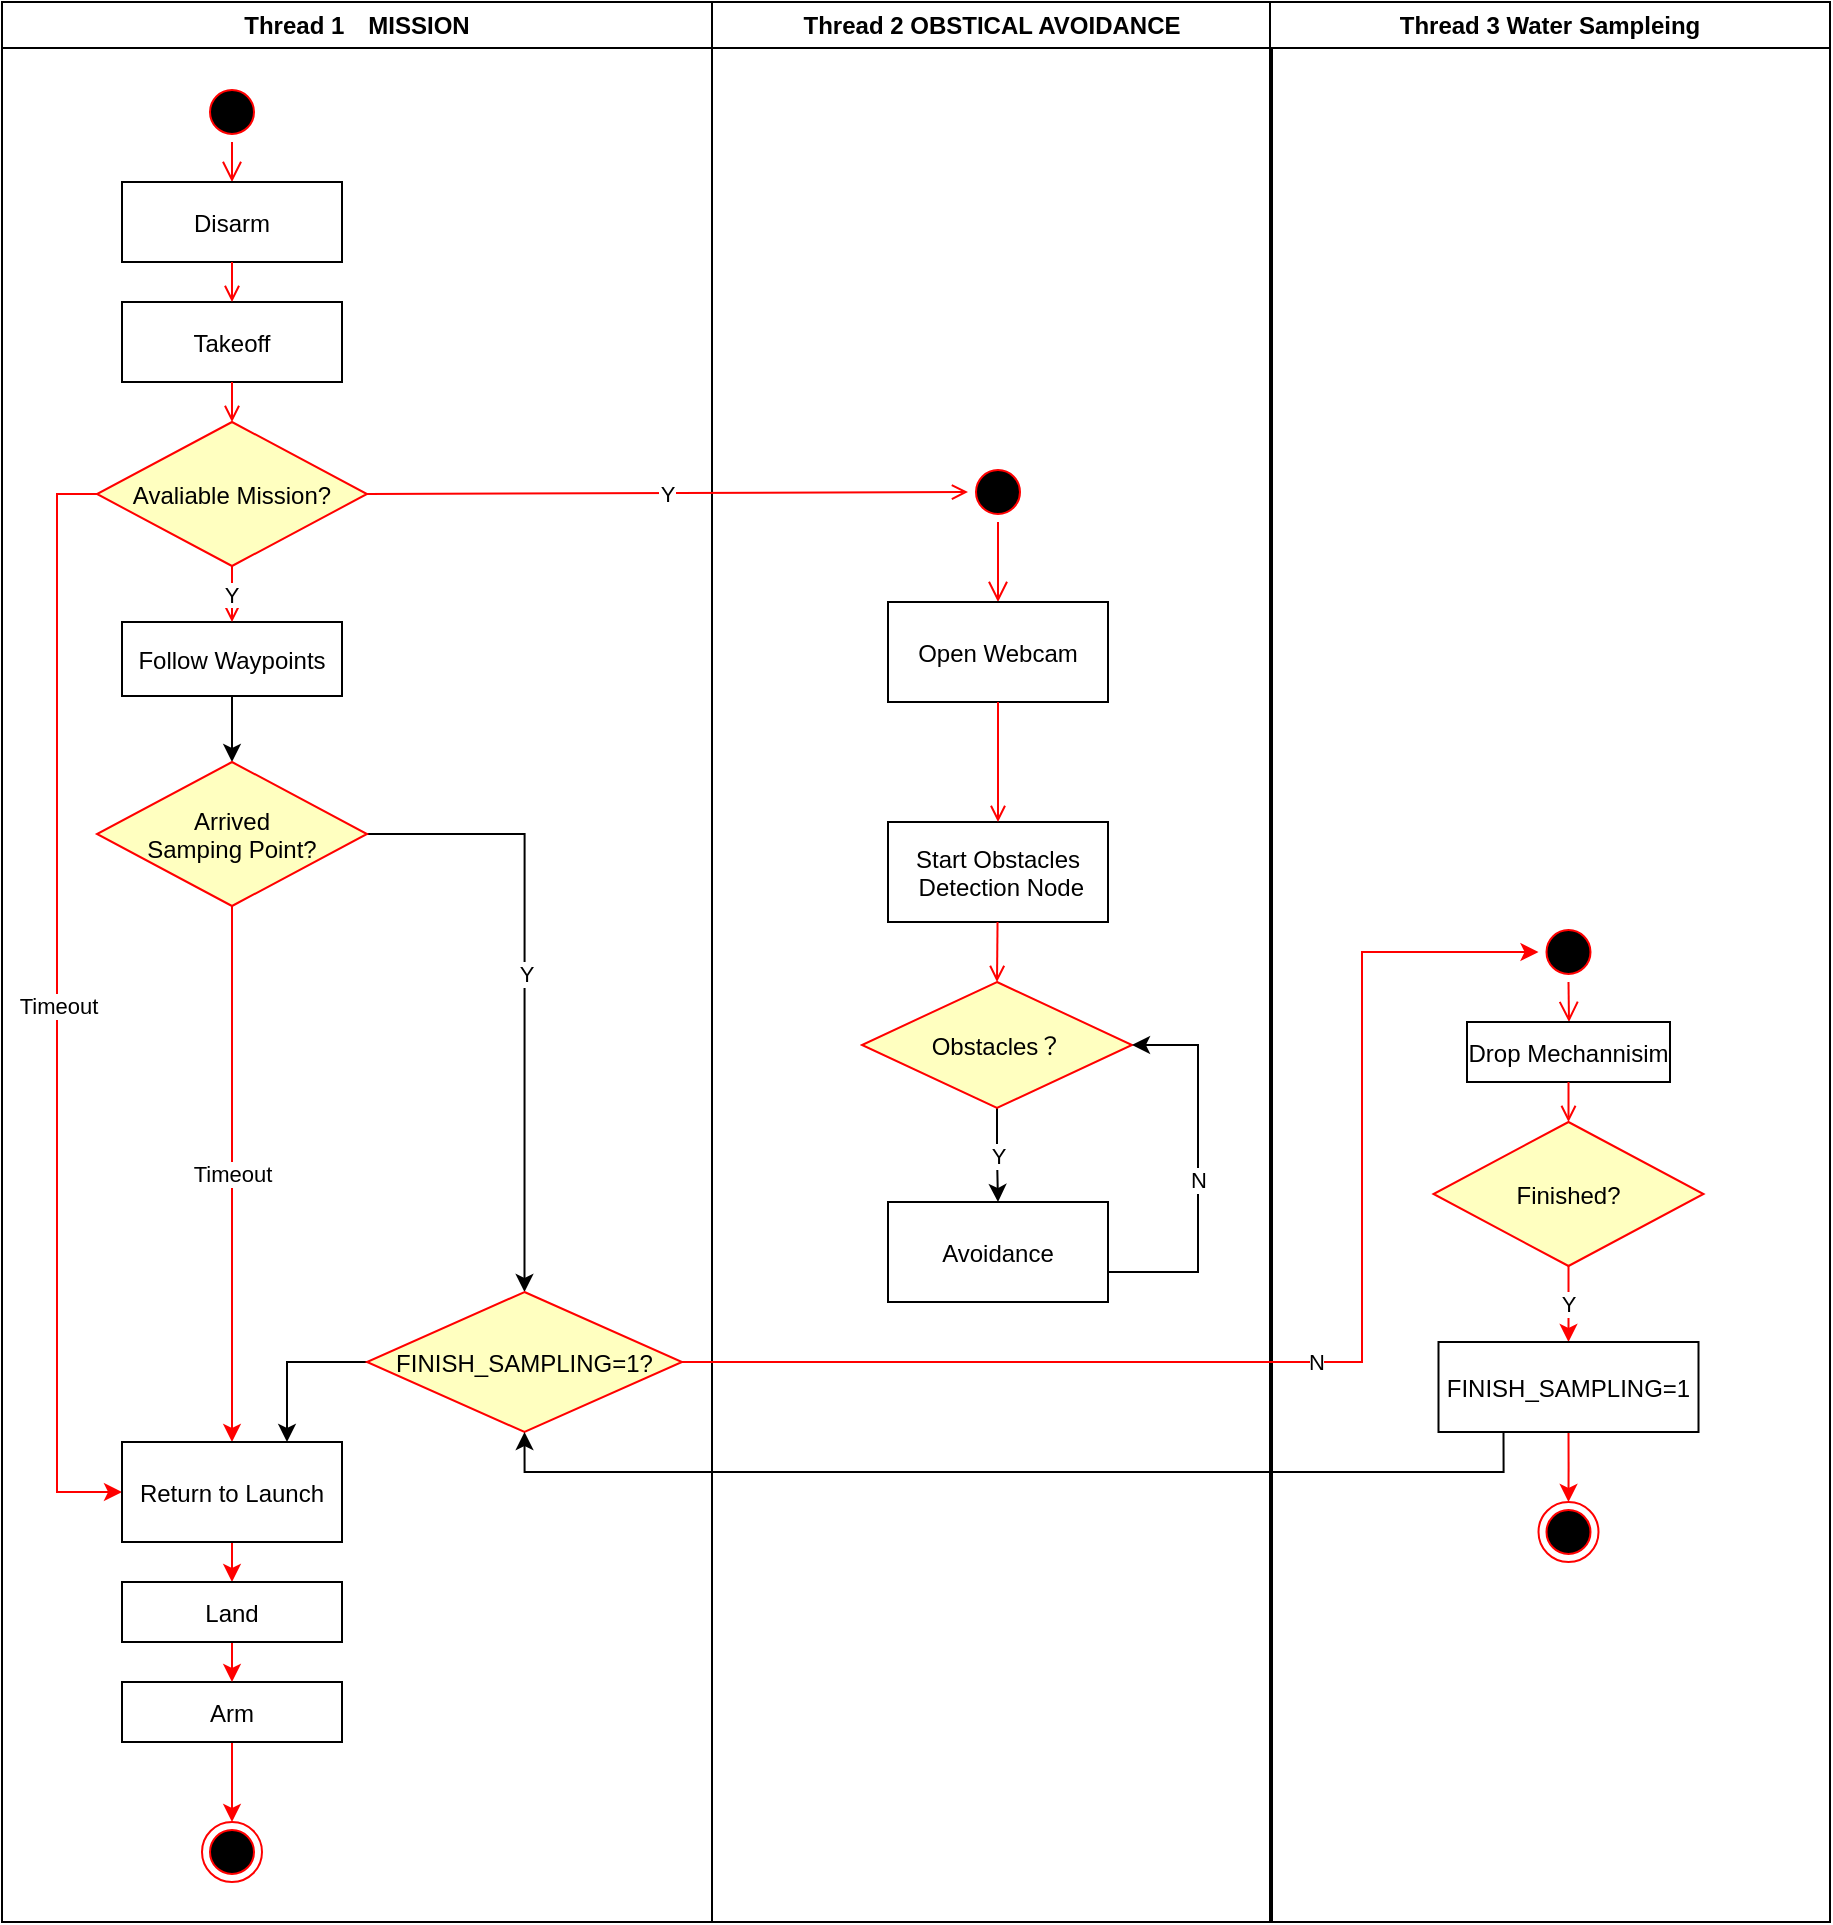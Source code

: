 <mxfile version="14.1.8" type="github">
  <diagram name="Page-1" id="e7e014a7-5840-1c2e-5031-d8a46d1fe8dd">
    <mxGraphModel dx="1483" dy="783" grid="1" gridSize="10" guides="1" tooltips="1" connect="1" arrows="1" fold="1" page="1" pageScale="1" pageWidth="1169" pageHeight="827" background="#ffffff" math="0" shadow="0">
      <root>
        <mxCell id="0" />
        <mxCell id="1" parent="0" />
        <mxCell id="2" value="Thread 1　MISSION" style="swimlane;whiteSpace=wrap" parent="1" vertex="1">
          <mxGeometry x="90" y="50" width="355" height="960" as="geometry" />
        </mxCell>
        <mxCell id="5" value="" style="ellipse;shape=startState;fillColor=#000000;strokeColor=#ff0000;" parent="2" vertex="1">
          <mxGeometry x="100" y="40" width="30" height="30" as="geometry" />
        </mxCell>
        <mxCell id="6" value="" style="edgeStyle=elbowEdgeStyle;elbow=horizontal;verticalAlign=bottom;endArrow=open;endSize=8;strokeColor=#FF0000;endFill=1;rounded=0" parent="2" source="5" target="7" edge="1">
          <mxGeometry x="100" y="40" as="geometry">
            <mxPoint x="115" y="110" as="targetPoint" />
          </mxGeometry>
        </mxCell>
        <mxCell id="7" value="Disarm" style="" parent="2" vertex="1">
          <mxGeometry x="60" y="90" width="110" height="40" as="geometry" />
        </mxCell>
        <mxCell id="8" value="Takeoff" style="" parent="2" vertex="1">
          <mxGeometry x="60" y="150" width="110" height="40" as="geometry" />
        </mxCell>
        <mxCell id="9" value="" style="endArrow=open;strokeColor=#FF0000;endFill=1;rounded=0" parent="2" source="7" target="8" edge="1">
          <mxGeometry relative="1" as="geometry" />
        </mxCell>
        <mxCell id="11" value="" style="endArrow=open;strokeColor=#FF0000;endFill=1;rounded=0;entryX=0.5;entryY=0;entryDx=0;entryDy=0;" parent="2" source="8" target="lEqOnGy5qkWv927JAk-z-43" edge="1">
          <mxGeometry relative="1" as="geometry">
            <mxPoint x="115" y="325" as="targetPoint" />
          </mxGeometry>
        </mxCell>
        <mxCell id="lEqOnGy5qkWv927JAk-z-46" style="edgeStyle=orthogonalEdgeStyle;rounded=0;orthogonalLoop=1;jettySize=auto;html=1;exitX=0.5;exitY=1;exitDx=0;exitDy=0;entryX=0.5;entryY=0;entryDx=0;entryDy=0;" parent="2" source="lEqOnGy5qkWv927JAk-z-41" target="lEqOnGy5qkWv927JAk-z-45" edge="1">
          <mxGeometry relative="1" as="geometry" />
        </mxCell>
        <mxCell id="lEqOnGy5qkWv927JAk-z-41" value="Follow Waypoints" style="" parent="2" vertex="1">
          <mxGeometry x="60" y="310" width="110" height="37" as="geometry" />
        </mxCell>
        <mxCell id="lEqOnGy5qkWv927JAk-z-42" value="Y" style="endArrow=open;strokeColor=#FF0000;endFill=1;rounded=0;exitX=0.5;exitY=1;exitDx=0;exitDy=0;" parent="2" source="lEqOnGy5qkWv927JAk-z-43" target="lEqOnGy5qkWv927JAk-z-41" edge="1">
          <mxGeometry relative="1" as="geometry">
            <mxPoint x="115" y="375" as="sourcePoint" />
            <mxPoint x="125" y="335" as="targetPoint" />
          </mxGeometry>
        </mxCell>
        <mxCell id="lEqOnGy5qkWv927JAk-z-62" value="Timeout" style="edgeStyle=orthogonalEdgeStyle;rounded=0;orthogonalLoop=1;jettySize=auto;html=1;exitX=0;exitY=0.5;exitDx=0;exitDy=0;entryX=0;entryY=0.5;entryDx=0;entryDy=0;strokeColor=#FF0000;" parent="2" source="lEqOnGy5qkWv927JAk-z-43" target="lEqOnGy5qkWv927JAk-z-47" edge="1">
          <mxGeometry relative="1" as="geometry" />
        </mxCell>
        <mxCell id="lEqOnGy5qkWv927JAk-z-43" value="Avaliable Mission?" style="rhombus;fillColor=#ffffc0;strokeColor=#ff0000;" parent="2" vertex="1">
          <mxGeometry x="47.5" y="210" width="135" height="72" as="geometry" />
        </mxCell>
        <mxCell id="lEqOnGy5qkWv927JAk-z-49" style="edgeStyle=orthogonalEdgeStyle;rounded=0;orthogonalLoop=1;jettySize=auto;html=1;exitX=1;exitY=0.5;exitDx=0;exitDy=0;entryX=0.5;entryY=0;entryDx=0;entryDy=0;" parent="2" source="lEqOnGy5qkWv927JAk-z-45" target="lEqOnGy5qkWv927JAk-z-48" edge="1">
          <mxGeometry relative="1" as="geometry" />
        </mxCell>
        <mxCell id="lEqOnGy5qkWv927JAk-z-66" value="Y" style="edgeLabel;html=1;align=center;verticalAlign=middle;resizable=0;points=[];" parent="lEqOnGy5qkWv927JAk-z-49" vertex="1" connectable="0">
          <mxGeometry x="-0.034" relative="1" as="geometry">
            <mxPoint as="offset" />
          </mxGeometry>
        </mxCell>
        <mxCell id="lEqOnGy5qkWv927JAk-z-61" value="Timeout" style="edgeStyle=orthogonalEdgeStyle;rounded=0;orthogonalLoop=1;jettySize=auto;html=1;exitX=0.5;exitY=1;exitDx=0;exitDy=0;strokeColor=#FF0000;" parent="2" source="lEqOnGy5qkWv927JAk-z-45" target="lEqOnGy5qkWv927JAk-z-47" edge="1">
          <mxGeometry relative="1" as="geometry" />
        </mxCell>
        <mxCell id="lEqOnGy5qkWv927JAk-z-45" value="Arrived &#xa;Samping Point?" style="rhombus;fillColor=#ffffc0;strokeColor=#ff0000;" parent="2" vertex="1">
          <mxGeometry x="47.5" y="380" width="135" height="72" as="geometry" />
        </mxCell>
        <mxCell id="lEqOnGy5qkWv927JAk-z-69" style="edgeStyle=orthogonalEdgeStyle;rounded=0;orthogonalLoop=1;jettySize=auto;html=1;exitX=0.5;exitY=1;exitDx=0;exitDy=0;strokeColor=#FF0000;entryX=0.5;entryY=0;entryDx=0;entryDy=0;" parent="2" source="lEqOnGy5qkWv927JAk-z-47" target="lEqOnGy5qkWv927JAk-z-71" edge="1">
          <mxGeometry relative="1" as="geometry">
            <mxPoint x="115" y="780" as="targetPoint" />
          </mxGeometry>
        </mxCell>
        <mxCell id="lEqOnGy5qkWv927JAk-z-47" value="Return to Launch" style="" parent="2" vertex="1">
          <mxGeometry x="60" y="720" width="110" height="50" as="geometry" />
        </mxCell>
        <mxCell id="cOplBJ03pcqquepGzs3l-47" style="edgeStyle=orthogonalEdgeStyle;rounded=0;orthogonalLoop=1;jettySize=auto;html=1;exitX=0;exitY=0.5;exitDx=0;exitDy=0;entryX=0.75;entryY=0;entryDx=0;entryDy=0;" edge="1" parent="2" source="lEqOnGy5qkWv927JAk-z-48" target="lEqOnGy5qkWv927JAk-z-47">
          <mxGeometry relative="1" as="geometry" />
        </mxCell>
        <mxCell id="lEqOnGy5qkWv927JAk-z-48" value="FINISH_SAMPLING=1?" style="rhombus;fillColor=#ffffc0;strokeColor=#ff0000;" parent="2" vertex="1">
          <mxGeometry x="182.5" y="645" width="157.5" height="70" as="geometry" />
        </mxCell>
        <mxCell id="lEqOnGy5qkWv927JAk-z-64" value="" style="ellipse;shape=endState;fillColor=#000000;strokeColor=#ff0000" parent="2" vertex="1">
          <mxGeometry x="100" y="910" width="30" height="30" as="geometry" />
        </mxCell>
        <mxCell id="lEqOnGy5qkWv927JAk-z-72" style="edgeStyle=orthogonalEdgeStyle;rounded=0;orthogonalLoop=1;jettySize=auto;html=1;exitX=0.5;exitY=1;exitDx=0;exitDy=0;strokeColor=#FF0000;" parent="2" source="lEqOnGy5qkWv927JAk-z-67" target="lEqOnGy5qkWv927JAk-z-64" edge="1">
          <mxGeometry relative="1" as="geometry" />
        </mxCell>
        <mxCell id="lEqOnGy5qkWv927JAk-z-67" value="Arm" style="" parent="2" vertex="1">
          <mxGeometry x="60" y="840" width="110" height="30" as="geometry" />
        </mxCell>
        <mxCell id="lEqOnGy5qkWv927JAk-z-70" style="edgeStyle=orthogonalEdgeStyle;rounded=0;orthogonalLoop=1;jettySize=auto;html=1;exitX=0.5;exitY=1;exitDx=0;exitDy=0;entryX=0.5;entryY=0;entryDx=0;entryDy=0;strokeColor=#FF0000;" parent="2" source="lEqOnGy5qkWv927JAk-z-71" target="lEqOnGy5qkWv927JAk-z-67" edge="1">
          <mxGeometry relative="1" as="geometry">
            <mxPoint x="115" y="850" as="sourcePoint" />
          </mxGeometry>
        </mxCell>
        <mxCell id="lEqOnGy5qkWv927JAk-z-71" value="Land" style="" parent="2" vertex="1">
          <mxGeometry x="60" y="790" width="110" height="30" as="geometry" />
        </mxCell>
        <mxCell id="3" value="Thread 2 OBSTICAL AVOIDANCE" style="swimlane;whiteSpace=wrap" parent="1" vertex="1">
          <mxGeometry x="445" y="50" width="280" height="960" as="geometry" />
        </mxCell>
        <mxCell id="13" value="" style="ellipse;shape=startState;fillColor=#000000;strokeColor=#ff0000;" parent="3" vertex="1">
          <mxGeometry x="128" y="230" width="30" height="30" as="geometry" />
        </mxCell>
        <mxCell id="14" value="" style="edgeStyle=elbowEdgeStyle;elbow=horizontal;verticalAlign=bottom;endArrow=open;endSize=8;strokeColor=#FF0000;endFill=1;rounded=0" parent="3" source="13" target="15" edge="1">
          <mxGeometry x="108" y="210" as="geometry">
            <mxPoint x="123" y="280" as="targetPoint" />
          </mxGeometry>
        </mxCell>
        <mxCell id="15" value="Open Webcam" style="" parent="3" vertex="1">
          <mxGeometry x="88" y="300" width="110" height="50" as="geometry" />
        </mxCell>
        <mxCell id="16" value="Start Obstacles&#xa; Detection Node" style="" parent="3" vertex="1">
          <mxGeometry x="88" y="410" width="110" height="50" as="geometry" />
        </mxCell>
        <mxCell id="17" value="" style="endArrow=open;strokeColor=#FF0000;endFill=1;rounded=0" parent="3" source="15" target="16" edge="1">
          <mxGeometry relative="1" as="geometry" />
        </mxCell>
        <mxCell id="19" value="" style="endArrow=open;strokeColor=#FF0000;endFill=1;rounded=0;entryX=0.5;entryY=0;entryDx=0;entryDy=0;" parent="3" source="16" target="cOplBJ03pcqquepGzs3l-41" edge="1">
          <mxGeometry relative="1" as="geometry">
            <mxPoint x="143" y="515" as="targetPoint" />
          </mxGeometry>
        </mxCell>
        <mxCell id="cOplBJ03pcqquepGzs3l-43" value="Y" style="edgeStyle=orthogonalEdgeStyle;rounded=0;orthogonalLoop=1;jettySize=auto;html=1;exitX=0.5;exitY=1;exitDx=0;exitDy=0;entryX=0.5;entryY=0;entryDx=0;entryDy=0;" edge="1" parent="3" source="cOplBJ03pcqquepGzs3l-41" target="cOplBJ03pcqquepGzs3l-42">
          <mxGeometry relative="1" as="geometry">
            <mxPoint x="143" y="553" as="sourcePoint" />
          </mxGeometry>
        </mxCell>
        <mxCell id="cOplBJ03pcqquepGzs3l-41" value="Obstacles？" style="rhombus;fillColor=#ffffc0;strokeColor=#ff0000;" vertex="1" parent="3">
          <mxGeometry x="75" y="490" width="135" height="63" as="geometry" />
        </mxCell>
        <mxCell id="cOplBJ03pcqquepGzs3l-44" value="N" style="edgeStyle=orthogonalEdgeStyle;rounded=0;orthogonalLoop=1;jettySize=auto;html=1;exitX=1;exitY=0.5;exitDx=0;exitDy=0;entryX=1;entryY=0.5;entryDx=0;entryDy=0;" edge="1" parent="3" source="cOplBJ03pcqquepGzs3l-42" target="cOplBJ03pcqquepGzs3l-41">
          <mxGeometry relative="1" as="geometry">
            <mxPoint x="210.5" y="521.5" as="targetPoint" />
            <Array as="points">
              <mxPoint x="243" y="635" />
              <mxPoint x="243" y="521" />
            </Array>
          </mxGeometry>
        </mxCell>
        <mxCell id="cOplBJ03pcqquepGzs3l-42" value="Avoidance" style="" vertex="1" parent="3">
          <mxGeometry x="88" y="600" width="110" height="50" as="geometry" />
        </mxCell>
        <mxCell id="4" value="Thread 3 Water Sampleing" style="swimlane;whiteSpace=wrap" parent="1" vertex="1">
          <mxGeometry x="724" y="50" width="280" height="960" as="geometry" />
        </mxCell>
        <mxCell id="38" value="" style="ellipse;shape=endState;fillColor=#000000;strokeColor=#ff0000" parent="4" vertex="1">
          <mxGeometry x="134.25" y="750" width="30" height="30" as="geometry" />
        </mxCell>
        <mxCell id="lEqOnGy5qkWv927JAk-z-50" value="" style="ellipse;shape=startState;fillColor=#000000;strokeColor=#ff0000;" parent="4" vertex="1">
          <mxGeometry x="134.25" y="460" width="30" height="30" as="geometry" />
        </mxCell>
        <mxCell id="lEqOnGy5qkWv927JAk-z-51" value="" style="edgeStyle=elbowEdgeStyle;elbow=horizontal;verticalAlign=bottom;endArrow=open;endSize=8;strokeColor=#FF0000;endFill=1;rounded=0;entryX=0.5;entryY=0;entryDx=0;entryDy=0;" parent="4" source="lEqOnGy5qkWv927JAk-z-50" target="lEqOnGy5qkWv927JAk-z-52" edge="1">
          <mxGeometry x="-26.5" y="410" as="geometry">
            <mxPoint x="-11.5" y="480" as="targetPoint" />
          </mxGeometry>
        </mxCell>
        <mxCell id="lEqOnGy5qkWv927JAk-z-52" value="Drop Mechannisim" style="" parent="4" vertex="1">
          <mxGeometry x="98.5" y="510" width="101.5" height="30" as="geometry" />
        </mxCell>
        <mxCell id="lEqOnGy5qkWv927JAk-z-54" value="" style="endArrow=open;strokeColor=#FF0000;endFill=1;rounded=0;entryX=0.5;entryY=0;entryDx=0;entryDy=0;" parent="4" source="lEqOnGy5qkWv927JAk-z-52" target="lEqOnGy5qkWv927JAk-z-55" edge="1">
          <mxGeometry relative="1" as="geometry">
            <mxPoint x="153.5" y="590.0" as="targetPoint" />
          </mxGeometry>
        </mxCell>
        <mxCell id="lEqOnGy5qkWv927JAk-z-58" value="Y" style="edgeStyle=orthogonalEdgeStyle;rounded=0;orthogonalLoop=1;jettySize=auto;html=1;exitX=0.5;exitY=1;exitDx=0;exitDy=0;entryX=0.5;entryY=0;entryDx=0;entryDy=0;strokeColor=#FF0000;" parent="4" source="lEqOnGy5qkWv927JAk-z-55" target="lEqOnGy5qkWv927JAk-z-57" edge="1">
          <mxGeometry relative="1" as="geometry" />
        </mxCell>
        <mxCell id="lEqOnGy5qkWv927JAk-z-55" value="Finished?" style="rhombus;fillColor=#ffffc0;strokeColor=#ff0000;" parent="4" vertex="1">
          <mxGeometry x="81.75" y="560" width="135" height="72" as="geometry" />
        </mxCell>
        <mxCell id="lEqOnGy5qkWv927JAk-z-59" style="edgeStyle=orthogonalEdgeStyle;rounded=0;orthogonalLoop=1;jettySize=auto;html=1;exitX=0.5;exitY=1;exitDx=0;exitDy=0;strokeColor=#FF0000;" parent="4" source="lEqOnGy5qkWv927JAk-z-57" target="38" edge="1">
          <mxGeometry relative="1" as="geometry" />
        </mxCell>
        <mxCell id="lEqOnGy5qkWv927JAk-z-57" value="FINISH_SAMPLING=1" style="" parent="4" vertex="1">
          <mxGeometry x="84.25" y="670" width="130" height="45" as="geometry" />
        </mxCell>
        <mxCell id="cOplBJ03pcqquepGzs3l-48" style="edgeStyle=orthogonalEdgeStyle;rounded=0;orthogonalLoop=1;jettySize=auto;html=1;exitX=0.5;exitY=1;exitDx=0;exitDy=0;" edge="1" parent="4" source="lEqOnGy5qkWv927JAk-z-55" target="lEqOnGy5qkWv927JAk-z-55">
          <mxGeometry relative="1" as="geometry" />
        </mxCell>
        <mxCell id="20" value="Y" style="endArrow=open;strokeColor=#FF0000;endFill=1;rounded=0;exitX=1;exitY=0.5;exitDx=0;exitDy=0;entryX=0;entryY=0.5;entryDx=0;entryDy=0;" parent="1" source="lEqOnGy5qkWv927JAk-z-43" target="13" edge="1">
          <mxGeometry relative="1" as="geometry">
            <mxPoint x="335" y="400" as="sourcePoint" />
          </mxGeometry>
        </mxCell>
        <mxCell id="lEqOnGy5qkWv927JAk-z-56" value="N" style="edgeStyle=orthogonalEdgeStyle;rounded=0;orthogonalLoop=1;jettySize=auto;html=1;exitX=1;exitY=0.5;exitDx=0;exitDy=0;entryX=0;entryY=0.5;entryDx=0;entryDy=0;fillColor=#f8cecc;strokeColor=#FF0000;" parent="1" source="lEqOnGy5qkWv927JAk-z-48" target="lEqOnGy5qkWv927JAk-z-50" edge="1">
          <mxGeometry relative="1" as="geometry">
            <Array as="points">
              <mxPoint x="770" y="730" />
              <mxPoint x="770" y="525" />
            </Array>
          </mxGeometry>
        </mxCell>
        <mxCell id="cOplBJ03pcqquepGzs3l-45" style="edgeStyle=orthogonalEdgeStyle;rounded=0;orthogonalLoop=1;jettySize=auto;html=1;exitX=0.25;exitY=1;exitDx=0;exitDy=0;entryX=0.5;entryY=1;entryDx=0;entryDy=0;" edge="1" parent="1" source="lEqOnGy5qkWv927JAk-z-57" target="lEqOnGy5qkWv927JAk-z-48">
          <mxGeometry relative="1" as="geometry" />
        </mxCell>
      </root>
    </mxGraphModel>
  </diagram>
</mxfile>
